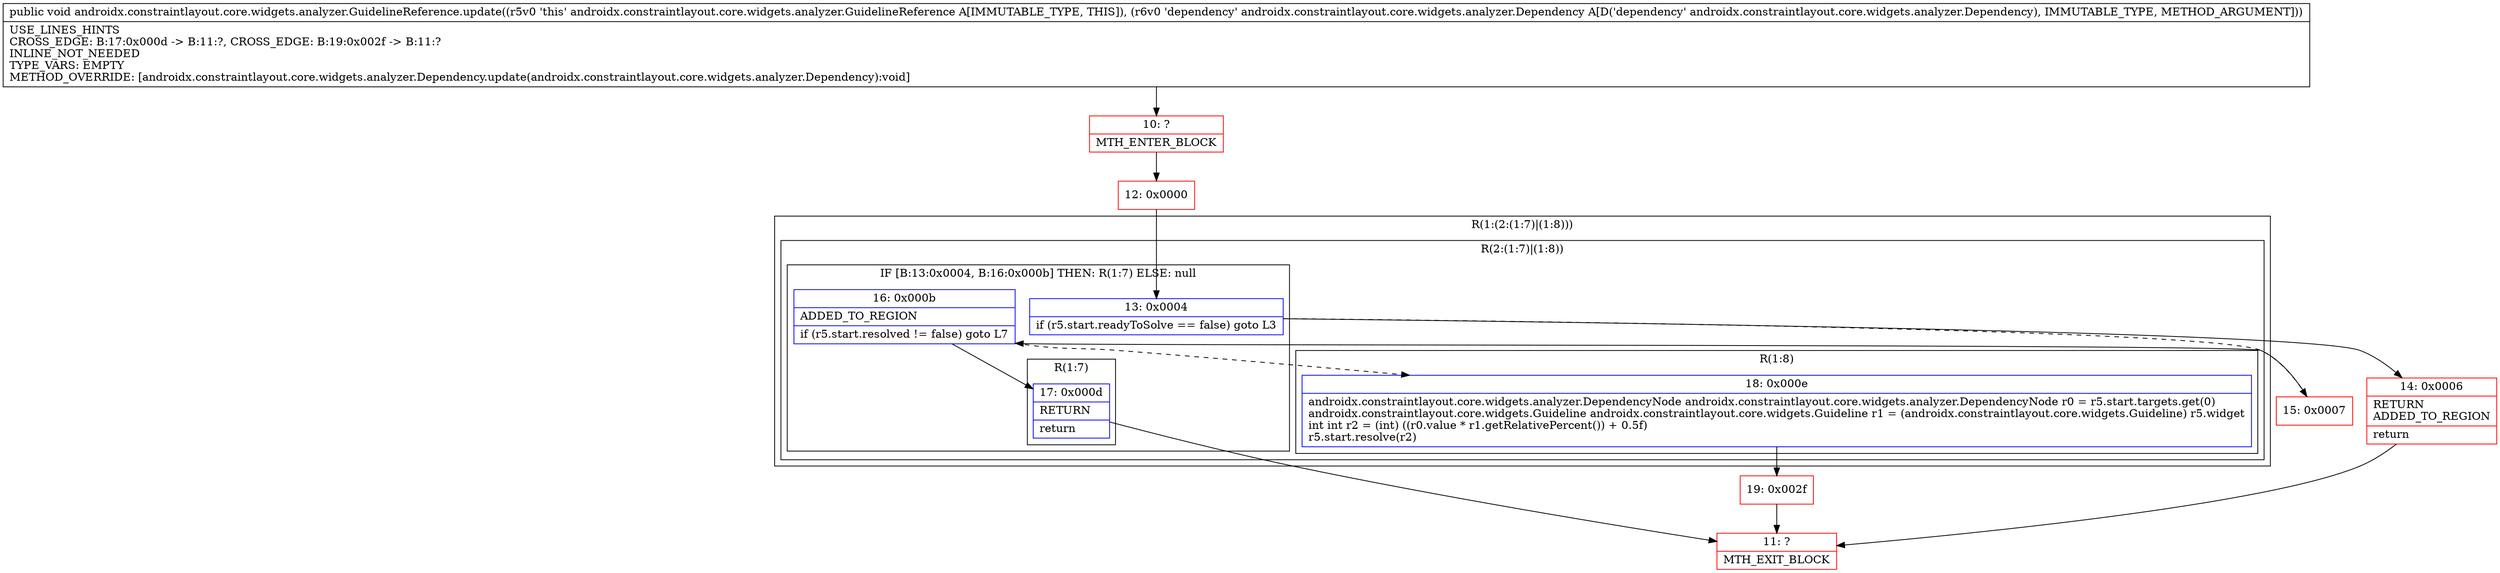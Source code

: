 digraph "CFG forandroidx.constraintlayout.core.widgets.analyzer.GuidelineReference.update(Landroidx\/constraintlayout\/core\/widgets\/analyzer\/Dependency;)V" {
subgraph cluster_Region_52760482 {
label = "R(1:(2:(1:7)|(1:8)))";
node [shape=record,color=blue];
subgraph cluster_Region_1181173201 {
label = "R(2:(1:7)|(1:8))";
node [shape=record,color=blue];
subgraph cluster_IfRegion_1334657332 {
label = "IF [B:13:0x0004, B:16:0x000b] THEN: R(1:7) ELSE: null";
node [shape=record,color=blue];
Node_13 [shape=record,label="{13\:\ 0x0004|if (r5.start.readyToSolve == false) goto L3\l}"];
Node_16 [shape=record,label="{16\:\ 0x000b|ADDED_TO_REGION\l|if (r5.start.resolved != false) goto L7\l}"];
subgraph cluster_Region_420028343 {
label = "R(1:7)";
node [shape=record,color=blue];
Node_17 [shape=record,label="{17\:\ 0x000d|RETURN\l|return\l}"];
}
}
subgraph cluster_Region_1954826459 {
label = "R(1:8)";
node [shape=record,color=blue];
Node_18 [shape=record,label="{18\:\ 0x000e|androidx.constraintlayout.core.widgets.analyzer.DependencyNode androidx.constraintlayout.core.widgets.analyzer.DependencyNode r0 = r5.start.targets.get(0)\landroidx.constraintlayout.core.widgets.Guideline androidx.constraintlayout.core.widgets.Guideline r1 = (androidx.constraintlayout.core.widgets.Guideline) r5.widget\lint int r2 = (int) ((r0.value * r1.getRelativePercent()) + 0.5f)\lr5.start.resolve(r2)\l}"];
}
}
}
Node_10 [shape=record,color=red,label="{10\:\ ?|MTH_ENTER_BLOCK\l}"];
Node_12 [shape=record,color=red,label="{12\:\ 0x0000}"];
Node_14 [shape=record,color=red,label="{14\:\ 0x0006|RETURN\lADDED_TO_REGION\l|return\l}"];
Node_11 [shape=record,color=red,label="{11\:\ ?|MTH_EXIT_BLOCK\l}"];
Node_15 [shape=record,color=red,label="{15\:\ 0x0007}"];
Node_19 [shape=record,color=red,label="{19\:\ 0x002f}"];
MethodNode[shape=record,label="{public void androidx.constraintlayout.core.widgets.analyzer.GuidelineReference.update((r5v0 'this' androidx.constraintlayout.core.widgets.analyzer.GuidelineReference A[IMMUTABLE_TYPE, THIS]), (r6v0 'dependency' androidx.constraintlayout.core.widgets.analyzer.Dependency A[D('dependency' androidx.constraintlayout.core.widgets.analyzer.Dependency), IMMUTABLE_TYPE, METHOD_ARGUMENT]))  | USE_LINES_HINTS\lCROSS_EDGE: B:17:0x000d \-\> B:11:?, CROSS_EDGE: B:19:0x002f \-\> B:11:?\lINLINE_NOT_NEEDED\lTYPE_VARS: EMPTY\lMETHOD_OVERRIDE: [androidx.constraintlayout.core.widgets.analyzer.Dependency.update(androidx.constraintlayout.core.widgets.analyzer.Dependency):void]\l}"];
MethodNode -> Node_10;Node_13 -> Node_14;
Node_13 -> Node_15[style=dashed];
Node_16 -> Node_17;
Node_16 -> Node_18[style=dashed];
Node_17 -> Node_11;
Node_18 -> Node_19;
Node_10 -> Node_12;
Node_12 -> Node_13;
Node_14 -> Node_11;
Node_15 -> Node_16;
Node_19 -> Node_11;
}

